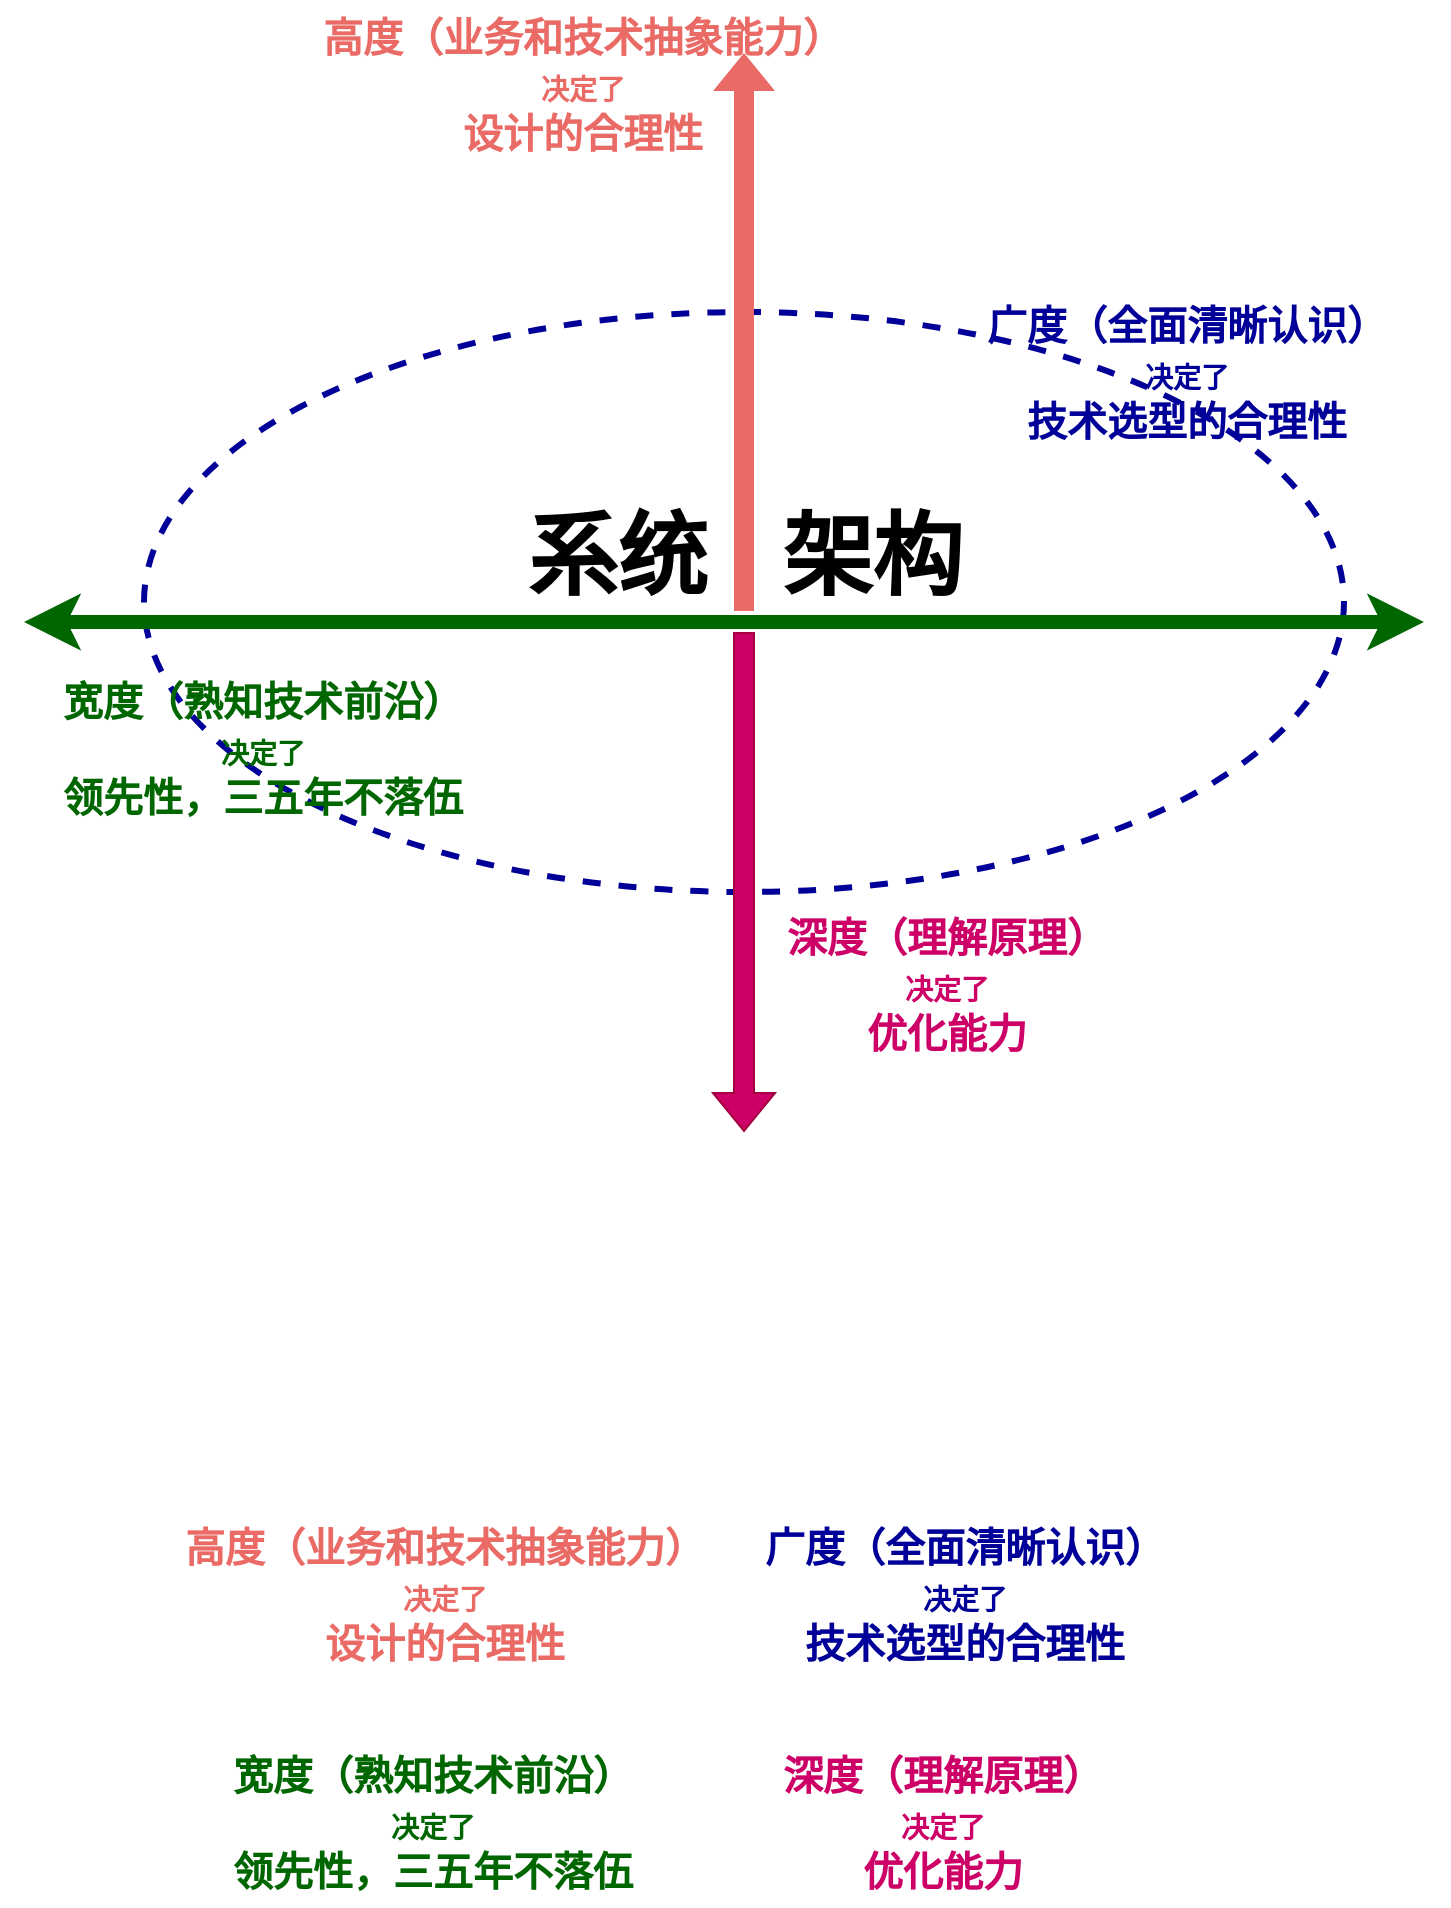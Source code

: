 <mxfile version="20.6.2" type="device"><diagram id="0Opvjir6C-HtvMCQ9YGL" name="第 1 页"><mxGraphModel dx="1155" dy="1070" grid="0" gridSize="10" guides="1" tooltips="1" connect="1" arrows="1" fold="1" page="0" pageScale="1" pageWidth="827" pageHeight="1169" math="0" shadow="0"><root><mxCell id="0"/><mxCell id="1" parent="0"/><mxCell id="KVvodszAtpsbwg6CESI2-8" value="" style="ellipse;whiteSpace=wrap;html=1;shadow=0;dashed=1;sketch=0;strokeColor=#000099;fontSize=14;fontColor=#000099;strokeWidth=3;" parent="1" vertex="1"><mxGeometry x="-60" y="90" width="600" height="290" as="geometry"/></mxCell><mxCell id="KVvodszAtpsbwg6CESI2-2" value="广度（全面清晰认识）&lt;br style=&quot;font-size: 20px;&quot;&gt;&lt;font style=&quot;font-size: 14px;&quot;&gt;决定了&lt;br style=&quot;&quot;&gt;&lt;/font&gt;技术选型的合理性" style="text;html=1;align=center;verticalAlign=middle;resizable=0;points=[];autosize=1;strokeColor=none;fillColor=none;fontSize=20;fontStyle=1;fontColor=#000099;" parent="1" vertex="1"><mxGeometry x="352" y="78" width="218" height="84" as="geometry"/></mxCell><mxCell id="KVvodszAtpsbwg6CESI2-9" value="" style="shape=flexArrow;endArrow=classic;html=1;rounded=0;fontSize=14;fontColor=#000099;fillColor=#EA6B66;strokeColor=none;" parent="1" edge="1"><mxGeometry width="50" height="50" relative="1" as="geometry"><mxPoint x="240" y="240" as="sourcePoint"/><mxPoint x="240" y="-40" as="targetPoint"/></mxGeometry></mxCell><mxCell id="KVvodszAtpsbwg6CESI2-10" value="高度（业务和技术抽象能力）&lt;br style=&quot;font-size: 20px;&quot;&gt;&lt;font style=&quot;font-size: 14px;&quot;&gt;决定了&lt;br style=&quot;&quot;&gt;&lt;/font&gt;设计的合理性" style="text;html=1;align=center;verticalAlign=middle;resizable=0;points=[];autosize=1;strokeColor=none;fillColor=none;fontSize=20;fontStyle=1;fontColor=#EA6B66;" parent="1" vertex="1"><mxGeometry x="20" y="-66" width="278" height="84" as="geometry"/></mxCell><mxCell id="KVvodszAtpsbwg6CESI2-11" value="" style="shape=flexArrow;endArrow=classic;html=1;rounded=0;fontSize=14;fontColor=#000099;fillColor=#CC0066;strokeColor=#A50040;" parent="1" edge="1"><mxGeometry width="50" height="50" relative="1" as="geometry"><mxPoint x="240" y="250" as="sourcePoint"/><mxPoint x="240" y="500" as="targetPoint"/></mxGeometry></mxCell><mxCell id="KVvodszAtpsbwg6CESI2-12" value="深度（理解原理）&lt;br style=&quot;font-size: 20px;&quot;&gt;&lt;font style=&quot;font-size: 14px;&quot;&gt;决定了&lt;br style=&quot;&quot;&gt;&lt;/font&gt;优化能力" style="text;html=1;align=center;verticalAlign=middle;resizable=0;points=[];autosize=1;strokeColor=none;fillColor=none;fontSize=20;fontStyle=1;fontColor=#CC0066;" parent="1" vertex="1"><mxGeometry x="252" y="384" width="178" height="84" as="geometry"/></mxCell><mxCell id="KVvodszAtpsbwg6CESI2-13" value="" style="endArrow=classic;startArrow=classic;html=1;rounded=0;fontSize=14;fontColor=#000099;strokeWidth=7;strokeColor=#006600;" parent="1" edge="1"><mxGeometry width="50" height="50" relative="1" as="geometry"><mxPoint x="-120" y="245" as="sourcePoint"/><mxPoint x="580" y="245" as="targetPoint"/></mxGeometry></mxCell><mxCell id="KVvodszAtpsbwg6CESI2-14" value="宽度（熟知技术前沿）&lt;br style=&quot;font-size: 20px;&quot;&gt;&lt;font style=&quot;font-size: 14px;&quot;&gt;决定了&lt;br style=&quot;&quot;&gt;&lt;/font&gt;领先性，三五年不落伍" style="text;html=1;align=center;verticalAlign=middle;resizable=0;points=[];autosize=1;strokeColor=none;fillColor=none;fontSize=20;fontStyle=1;fontColor=#006600;" parent="1" vertex="1"><mxGeometry x="-110" y="266" width="218" height="84" as="geometry"/></mxCell><mxCell id="KVvodszAtpsbwg6CESI2-15" value="系统&amp;nbsp; &amp;nbsp;架构" style="text;html=1;align=center;verticalAlign=middle;resizable=0;points=[];autosize=1;strokeColor=none;fillColor=none;fontSize=45;fontColor=#000000;fontStyle=1" parent="1" vertex="1"><mxGeometry x="122" y="179" width="236" height="66" as="geometry"/></mxCell><mxCell id="o9iyJYpSVoZoZ8s007pG-1" value="高度（业务和技术抽象能力）&lt;br style=&quot;font-size: 20px;&quot;&gt;&lt;font style=&quot;font-size: 14px;&quot;&gt;决定了&lt;br style=&quot;&quot;&gt;&lt;/font&gt;设计的合理性" style="text;html=1;align=center;verticalAlign=middle;resizable=0;points=[];autosize=1;strokeColor=none;fillColor=none;fontSize=20;fontStyle=1;fontColor=#EA6B66;" vertex="1" parent="1"><mxGeometry x="-49" y="689" width="278" height="84" as="geometry"/></mxCell><mxCell id="o9iyJYpSVoZoZ8s007pG-2" value="广度（全面清晰认识）&lt;br style=&quot;font-size: 20px;&quot;&gt;&lt;font style=&quot;font-size: 14px;&quot;&gt;决定了&lt;br style=&quot;&quot;&gt;&lt;/font&gt;技术选型的合理性" style="text;html=1;align=center;verticalAlign=middle;resizable=0;points=[];autosize=1;strokeColor=none;fillColor=none;fontSize=20;fontStyle=1;fontColor=#000099;" vertex="1" parent="1"><mxGeometry x="241" y="689" width="218" height="84" as="geometry"/></mxCell><mxCell id="o9iyJYpSVoZoZ8s007pG-3" value="深度（理解原理）&lt;br style=&quot;font-size: 20px;&quot;&gt;&lt;font style=&quot;font-size: 14px;&quot;&gt;决定了&lt;br style=&quot;&quot;&gt;&lt;/font&gt;优化能力" style="text;html=1;align=center;verticalAlign=middle;resizable=0;points=[];autosize=1;strokeColor=none;fillColor=none;fontSize=20;fontStyle=1;fontColor=#CC0066;" vertex="1" parent="1"><mxGeometry x="250" y="803" width="178" height="84" as="geometry"/></mxCell><mxCell id="o9iyJYpSVoZoZ8s007pG-4" value="宽度（熟知技术前沿）&lt;br style=&quot;font-size: 20px;&quot;&gt;&lt;font style=&quot;font-size: 14px;&quot;&gt;决定了&lt;br style=&quot;&quot;&gt;&lt;/font&gt;领先性，三五年不落伍" style="text;html=1;align=center;verticalAlign=middle;resizable=0;points=[];autosize=1;strokeColor=none;fillColor=none;fontSize=20;fontStyle=1;fontColor=#006600;" vertex="1" parent="1"><mxGeometry x="-25" y="803" width="218" height="84" as="geometry"/></mxCell></root></mxGraphModel></diagram></mxfile>